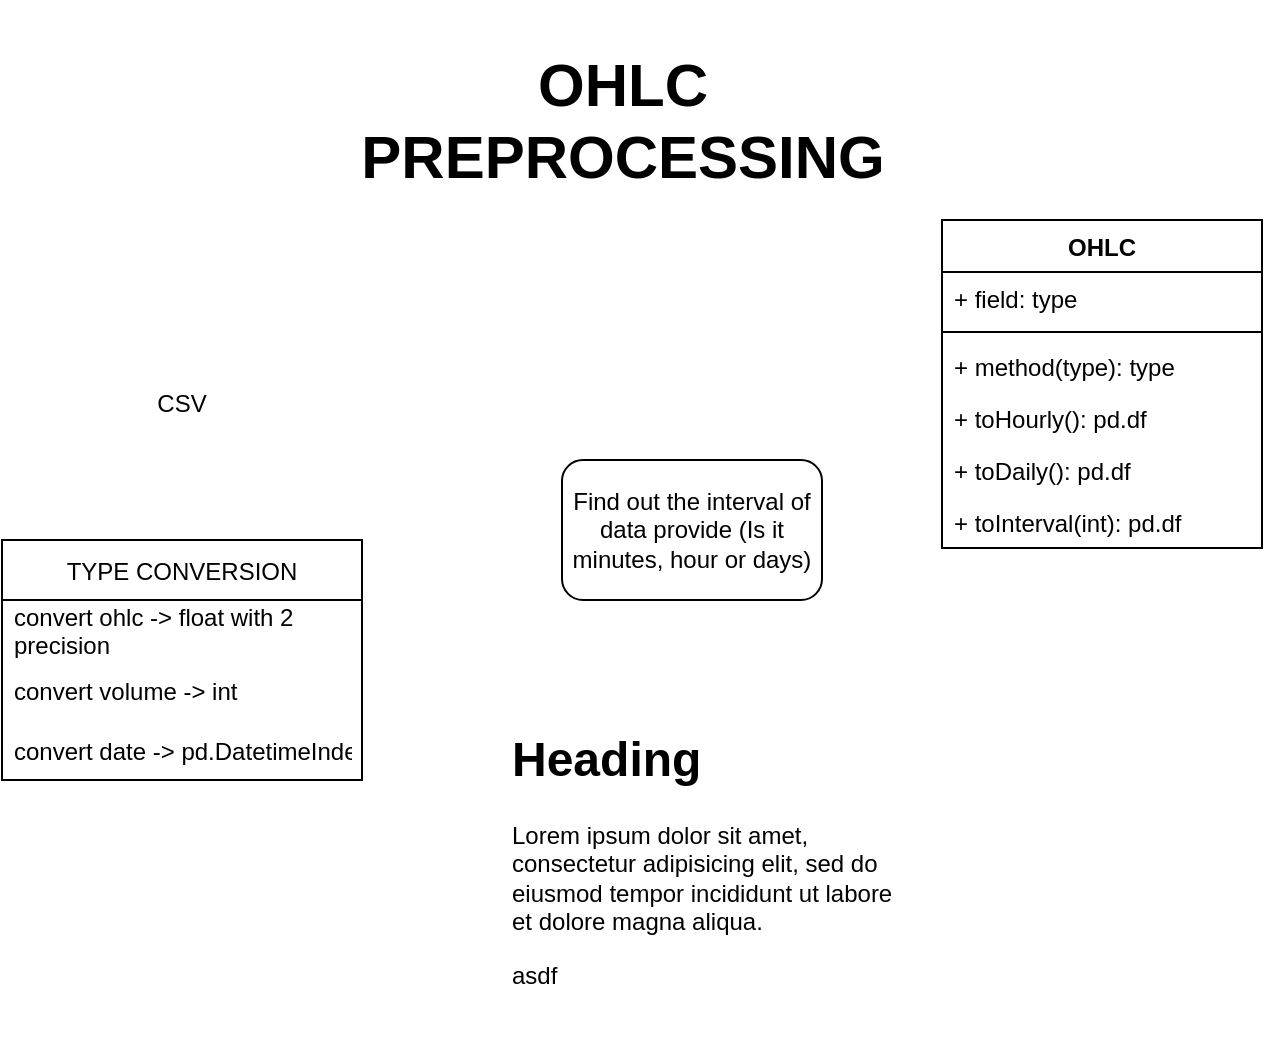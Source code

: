 <mxfile>
    <diagram id="3PmXxJ92cr_HS2qeBXfd" name="Page-1">
        <mxGraphModel dx="705" dy="575" grid="1" gridSize="10" guides="1" tooltips="1" connect="1" arrows="1" fold="1" page="1" pageScale="1" pageWidth="827" pageHeight="1169" math="0" shadow="0">
            <root>
                <mxCell id="0"/>
                <mxCell id="1" parent="0"/>
                <mxCell id="4" value="&lt;b&gt;&lt;font style=&quot;font-size: 30px&quot;&gt;OHLC PREPROCESSING&lt;/font&gt;&lt;/b&gt;" style="text;html=1;strokeColor=none;fillColor=none;align=center;verticalAlign=middle;whiteSpace=wrap;rounded=0;" parent="1" vertex="1">
                    <mxGeometry x="222.5" width="215" height="120" as="geometry"/>
                </mxCell>
                <mxCell id="5" value="&lt;font style=&quot;font-size: 12px&quot;&gt;CSV&lt;/font&gt;" style="text;html=1;strokeColor=none;fillColor=none;align=center;verticalAlign=middle;whiteSpace=wrap;rounded=0;fontSize=30;" parent="1" vertex="1">
                    <mxGeometry x="80" y="180" width="60" height="30" as="geometry"/>
                </mxCell>
                <mxCell id="9" value="TYPE CONVERSION" style="swimlane;fontStyle=0;childLayout=stackLayout;horizontal=1;startSize=30;horizontalStack=0;resizeParent=1;resizeParentMax=0;resizeLast=0;collapsible=1;marginBottom=0;fontSize=12;" parent="1" vertex="1">
                    <mxGeometry x="20" y="270" width="180" height="120" as="geometry">
                        <mxRectangle x="290" y="220" width="150" height="30" as="alternateBounds"/>
                    </mxGeometry>
                </mxCell>
                <mxCell id="11" value="convert ohlc -&gt; float with 2 &#10;precision&#10;" style="text;strokeColor=none;fillColor=none;align=left;verticalAlign=middle;spacingLeft=4;spacingRight=4;overflow=hidden;points=[[0,0.5],[1,0.5]];portConstraint=eastwest;rotatable=0;fontSize=12;" parent="9" vertex="1">
                    <mxGeometry y="30" width="180" height="30" as="geometry"/>
                </mxCell>
                <mxCell id="23" value="convert volume -&gt; int" style="text;strokeColor=none;fillColor=none;align=left;verticalAlign=middle;spacingLeft=4;spacingRight=4;overflow=hidden;points=[[0,0.5],[1,0.5]];portConstraint=eastwest;rotatable=0;fontSize=12;" parent="9" vertex="1">
                    <mxGeometry y="60" width="180" height="30" as="geometry"/>
                </mxCell>
                <mxCell id="12" value="convert date -&gt; pd.DatetimeIndex" style="text;strokeColor=none;fillColor=none;align=left;verticalAlign=middle;spacingLeft=4;spacingRight=4;overflow=hidden;points=[[0,0.5],[1,0.5]];portConstraint=eastwest;rotatable=0;fontSize=12;" parent="9" vertex="1">
                    <mxGeometry y="90" width="180" height="30" as="geometry"/>
                </mxCell>
                <mxCell id="16" value="Find out the interval of data provide (Is it minutes, hour or days)" style="rounded=1;whiteSpace=wrap;html=1;fontSize=12;" parent="1" vertex="1">
                    <mxGeometry x="300" y="230" width="130" height="70" as="geometry"/>
                </mxCell>
                <mxCell id="18" value="OHLC" style="swimlane;fontStyle=1;align=center;verticalAlign=top;childLayout=stackLayout;horizontal=1;startSize=26;horizontalStack=0;resizeParent=1;resizeParentMax=0;resizeLast=0;collapsible=1;marginBottom=0;fontSize=12;" parent="1" vertex="1">
                    <mxGeometry x="490" y="110" width="160" height="164" as="geometry"/>
                </mxCell>
                <mxCell id="19" value="+ field: type" style="text;strokeColor=none;fillColor=none;align=left;verticalAlign=top;spacingLeft=4;spacingRight=4;overflow=hidden;rotatable=0;points=[[0,0.5],[1,0.5]];portConstraint=eastwest;fontSize=12;" parent="18" vertex="1">
                    <mxGeometry y="26" width="160" height="26" as="geometry"/>
                </mxCell>
                <mxCell id="20" value="" style="line;strokeWidth=1;fillColor=none;align=left;verticalAlign=middle;spacingTop=-1;spacingLeft=3;spacingRight=3;rotatable=0;labelPosition=right;points=[];portConstraint=eastwest;fontSize=12;" parent="18" vertex="1">
                    <mxGeometry y="52" width="160" height="8" as="geometry"/>
                </mxCell>
                <mxCell id="21" value="+ method(type): type" style="text;strokeColor=none;fillColor=none;align=left;verticalAlign=top;spacingLeft=4;spacingRight=4;overflow=hidden;rotatable=0;points=[[0,0.5],[1,0.5]];portConstraint=eastwest;fontSize=12;" parent="18" vertex="1">
                    <mxGeometry y="60" width="160" height="26" as="geometry"/>
                </mxCell>
                <mxCell id="24" value="+ toHourly(): pd.df    " style="text;strokeColor=none;fillColor=none;align=left;verticalAlign=top;spacingLeft=4;spacingRight=4;overflow=hidden;rotatable=0;points=[[0,0.5],[1,0.5]];portConstraint=eastwest;fontSize=12;" parent="18" vertex="1">
                    <mxGeometry y="86" width="160" height="26" as="geometry"/>
                </mxCell>
                <mxCell id="25" value="+ toDaily(): pd.df" style="text;strokeColor=none;fillColor=none;align=left;verticalAlign=top;spacingLeft=4;spacingRight=4;overflow=hidden;rotatable=0;points=[[0,0.5],[1,0.5]];portConstraint=eastwest;fontSize=12;" parent="18" vertex="1">
                    <mxGeometry y="112" width="160" height="26" as="geometry"/>
                </mxCell>
                <mxCell id="26" value="+ toInterval(int): pd.df" style="text;strokeColor=none;fillColor=none;align=left;verticalAlign=top;spacingLeft=4;spacingRight=4;overflow=hidden;rotatable=0;points=[[0,0.5],[1,0.5]];portConstraint=eastwest;fontSize=12;" parent="18" vertex="1">
                    <mxGeometry y="138" width="160" height="26" as="geometry"/>
                </mxCell>
                <mxCell id="27" value="&lt;h1&gt;Heading&lt;/h1&gt;&lt;p&gt;Lorem ipsum dolor sit amet, consectetur adipisicing elit, sed do eiusmod tempor incididunt ut labore et dolore magna aliqua.&lt;/p&gt;&lt;p&gt;asdf&lt;/p&gt;" style="text;html=1;strokeColor=none;fillColor=none;spacing=5;spacingTop=-20;whiteSpace=wrap;overflow=hidden;rounded=0;" vertex="1" parent="1">
                    <mxGeometry x="270" y="360" width="210" height="160" as="geometry"/>
                </mxCell>
            </root>
        </mxGraphModel>
    </diagram>
</mxfile>